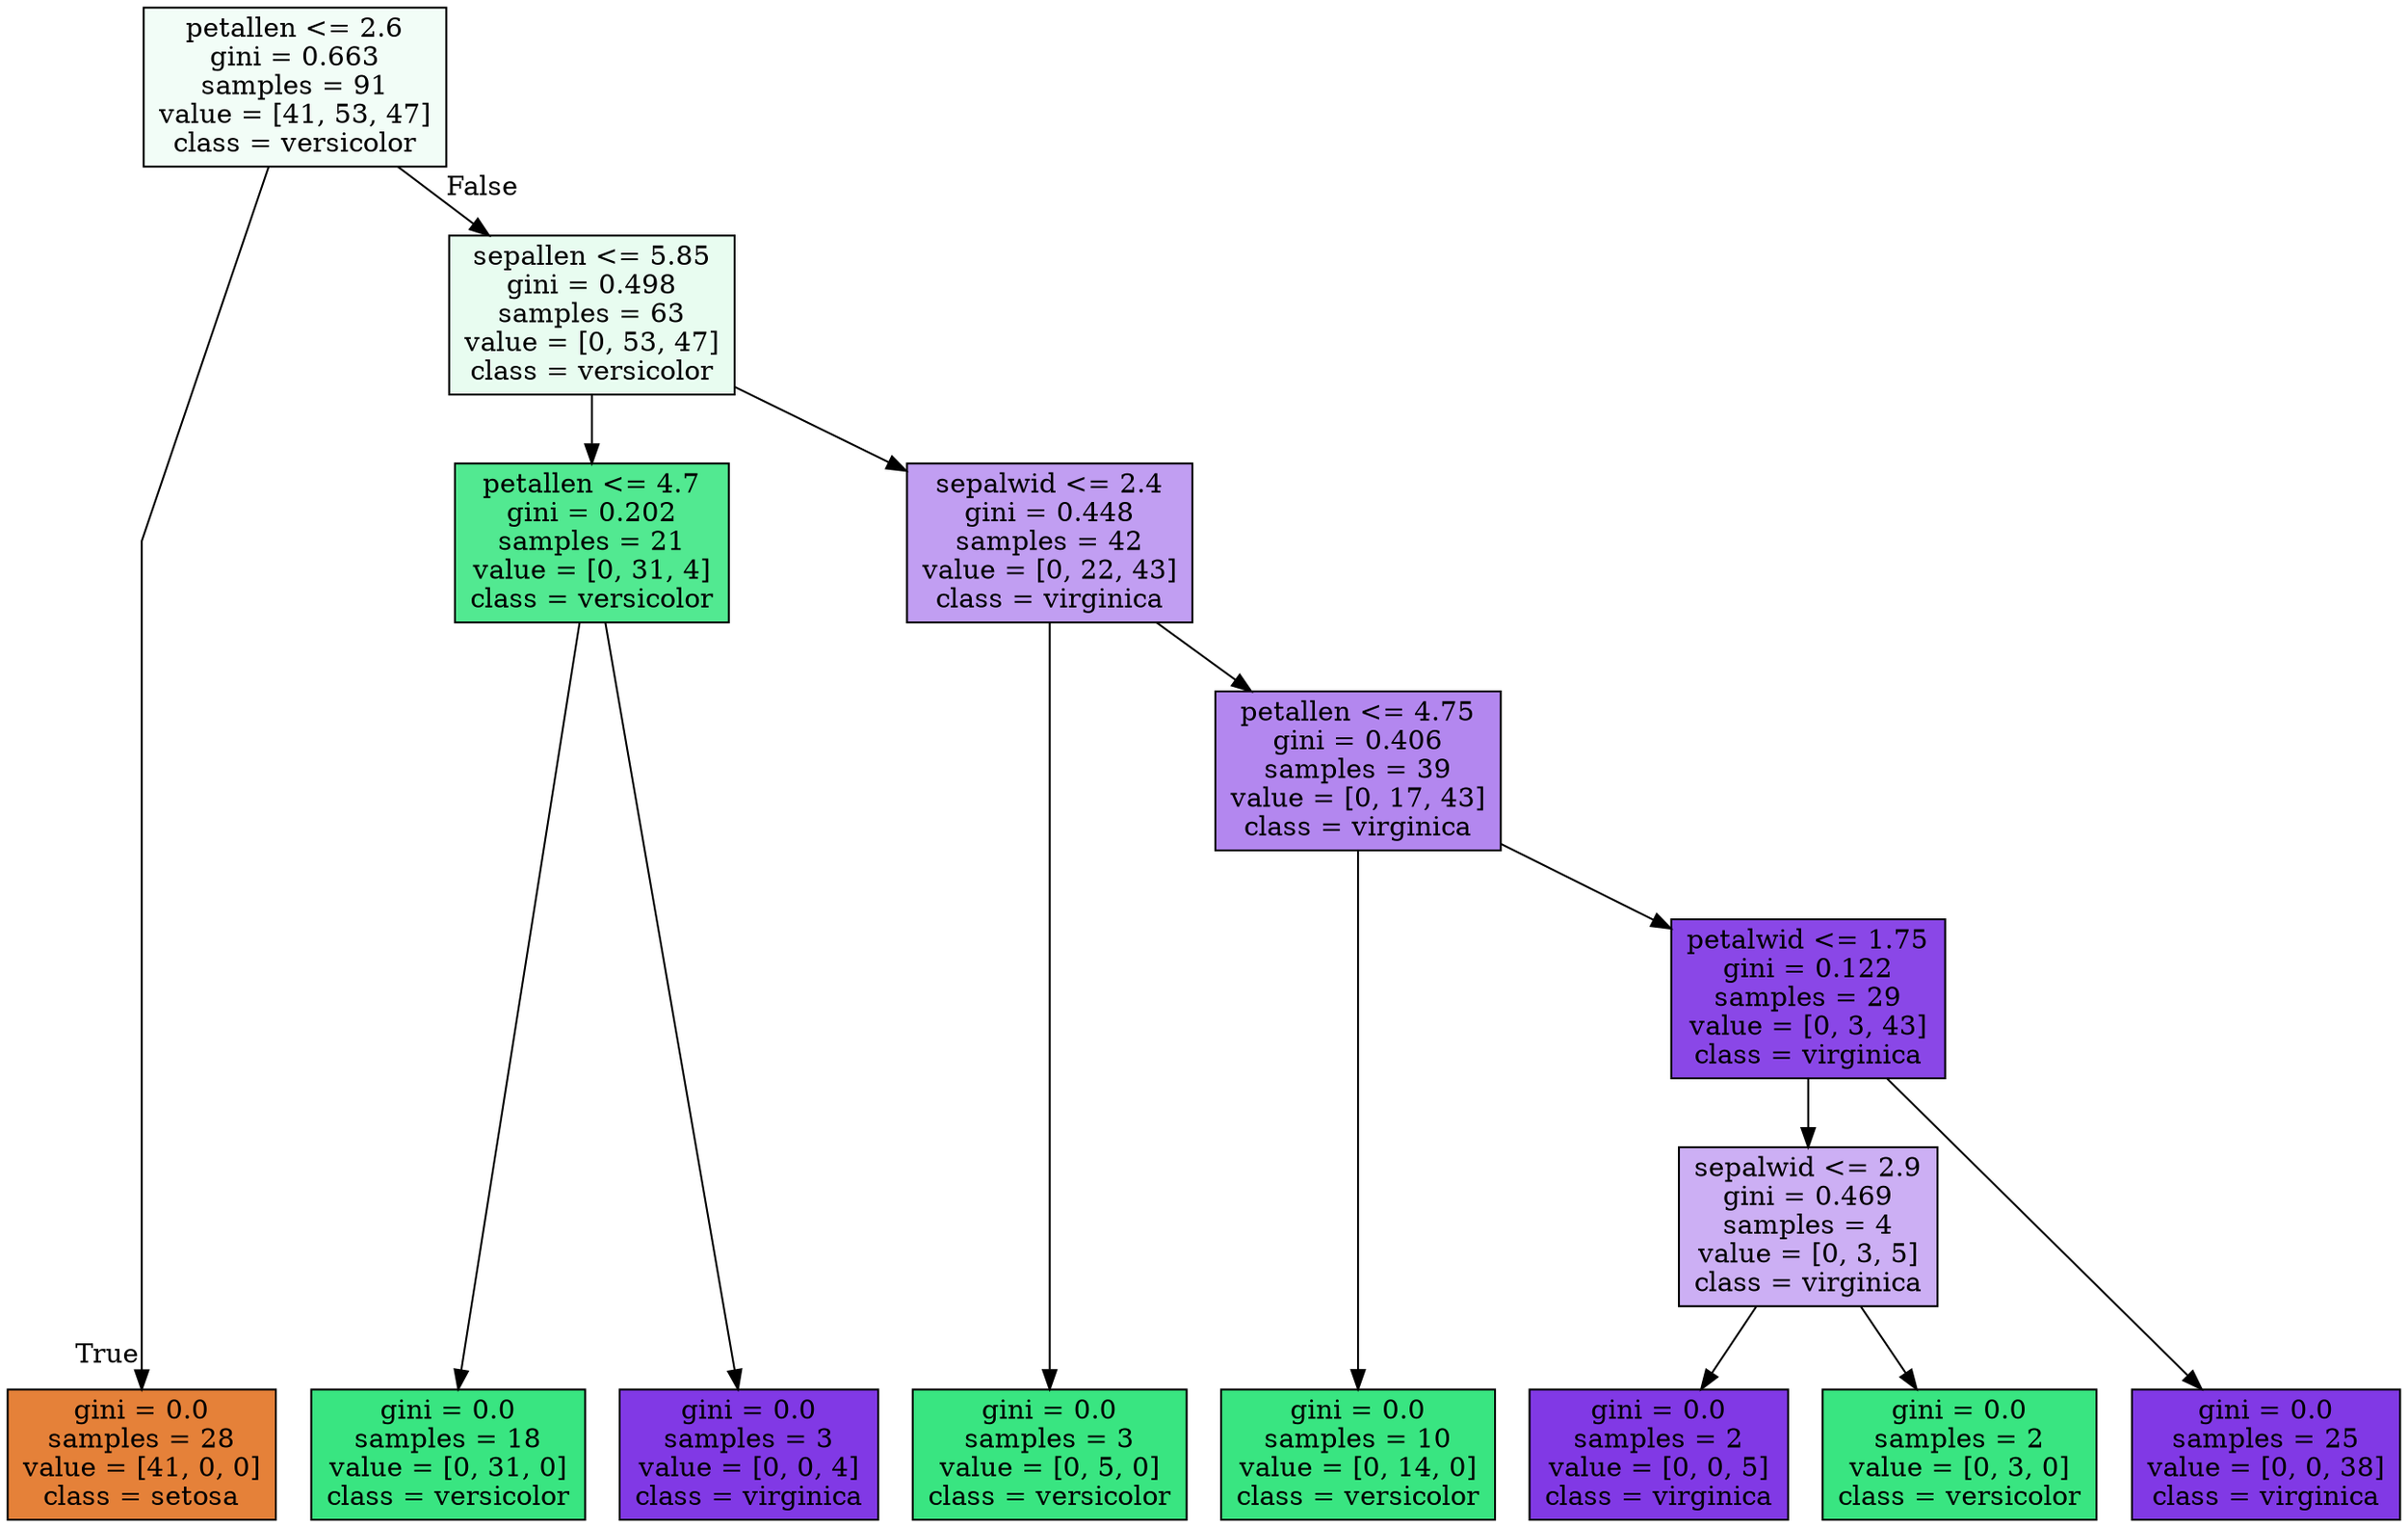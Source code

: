digraph Tree {
node [shape=box, style="filled", color="black"] ;
graph [ranksep=equally, splines=polyline] ;
0 [label="petallen <= 2.6\ngini = 0.663\nsamples = 91\nvalue = [41, 53, 47]\nclass = versicolor", fillcolor="#39e58110"] ;
1 [label="gini = 0.0\nsamples = 28\nvalue = [41, 0, 0]\nclass = setosa", fillcolor="#e58139ff"] ;
0 -> 1 [labeldistance=2.5, labelangle=45, headlabel="True"] ;
2 [label="sepallen <= 5.85\ngini = 0.498\nsamples = 63\nvalue = [0, 53, 47]\nclass = versicolor", fillcolor="#39e5811d"] ;
0 -> 2 [labeldistance=2.5, labelangle=-45, headlabel="False"] ;
3 [label="petallen <= 4.7\ngini = 0.202\nsamples = 21\nvalue = [0, 31, 4]\nclass = versicolor", fillcolor="#39e581de"] ;
2 -> 3 ;
4 [label="gini = 0.0\nsamples = 18\nvalue = [0, 31, 0]\nclass = versicolor", fillcolor="#39e581ff"] ;
3 -> 4 ;
5 [label="gini = 0.0\nsamples = 3\nvalue = [0, 0, 4]\nclass = virginica", fillcolor="#8139e5ff"] ;
3 -> 5 ;
6 [label="sepalwid <= 2.4\ngini = 0.448\nsamples = 42\nvalue = [0, 22, 43]\nclass = virginica", fillcolor="#8139e57d"] ;
2 -> 6 ;
7 [label="gini = 0.0\nsamples = 3\nvalue = [0, 5, 0]\nclass = versicolor", fillcolor="#39e581ff"] ;
6 -> 7 ;
8 [label="petallen <= 4.75\ngini = 0.406\nsamples = 39\nvalue = [0, 17, 43]\nclass = virginica", fillcolor="#8139e59a"] ;
6 -> 8 ;
9 [label="gini = 0.0\nsamples = 10\nvalue = [0, 14, 0]\nclass = versicolor", fillcolor="#39e581ff"] ;
8 -> 9 ;
10 [label="petalwid <= 1.75\ngini = 0.122\nsamples = 29\nvalue = [0, 3, 43]\nclass = virginica", fillcolor="#8139e5ed"] ;
8 -> 10 ;
11 [label="sepalwid <= 2.9\ngini = 0.469\nsamples = 4\nvalue = [0, 3, 5]\nclass = virginica", fillcolor="#8139e566"] ;
10 -> 11 ;
12 [label="gini = 0.0\nsamples = 2\nvalue = [0, 0, 5]\nclass = virginica", fillcolor="#8139e5ff"] ;
11 -> 12 ;
13 [label="gini = 0.0\nsamples = 2\nvalue = [0, 3, 0]\nclass = versicolor", fillcolor="#39e581ff"] ;
11 -> 13 ;
14 [label="gini = 0.0\nsamples = 25\nvalue = [0, 0, 38]\nclass = virginica", fillcolor="#8139e5ff"] ;
10 -> 14 ;
{rank=same ; 0} ;
{rank=same ; 2} ;
{rank=same ; 3; 6} ;
{rank=same ; 8} ;
{rank=same ; 10} ;
{rank=same ; 11} ;
{rank=same ; 1; 4; 5; 7; 9; 12; 13; 14} ;
}